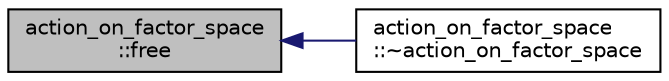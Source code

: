 digraph "action_on_factor_space::free"
{
  edge [fontname="Helvetica",fontsize="10",labelfontname="Helvetica",labelfontsize="10"];
  node [fontname="Helvetica",fontsize="10",shape=record];
  rankdir="LR";
  Node557 [label="action_on_factor_space\l::free",height=0.2,width=0.4,color="black", fillcolor="grey75", style="filled", fontcolor="black"];
  Node557 -> Node558 [dir="back",color="midnightblue",fontsize="10",style="solid",fontname="Helvetica"];
  Node558 [label="action_on_factor_space\l::~action_on_factor_space",height=0.2,width=0.4,color="black", fillcolor="white", style="filled",URL="$d5/d25/classaction__on__factor__space.html#ab58dacaec0fa636baef32d524fa5fa55"];
}
